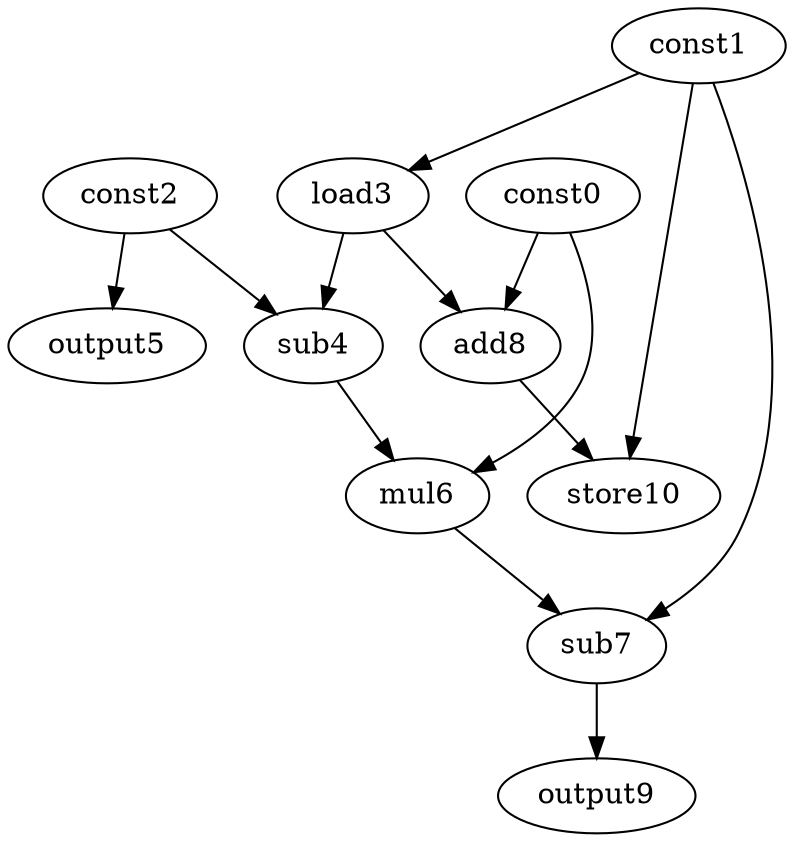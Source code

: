 digraph G { 
const0[opcode=const]; 
const1[opcode=const]; 
const2[opcode=const]; 
load3[opcode=load]; 
sub4[opcode=sub]; 
output5[opcode=output]; 
mul6[opcode=mul]; 
sub7[opcode=sub]; 
add8[opcode=add]; 
output9[opcode=output]; 
store10[opcode=store]; 
const1->load3[operand=0];
const2->output5[operand=0];
const2->sub4[operand=0];
load3->sub4[operand=1];
const0->add8[operand=0];
load3->add8[operand=1];
const0->mul6[operand=0];
sub4->mul6[operand=1];
add8->store10[operand=0];
const1->store10[operand=1];
const1->sub7[operand=0];
mul6->sub7[operand=1];
sub7->output9[operand=0];
}
